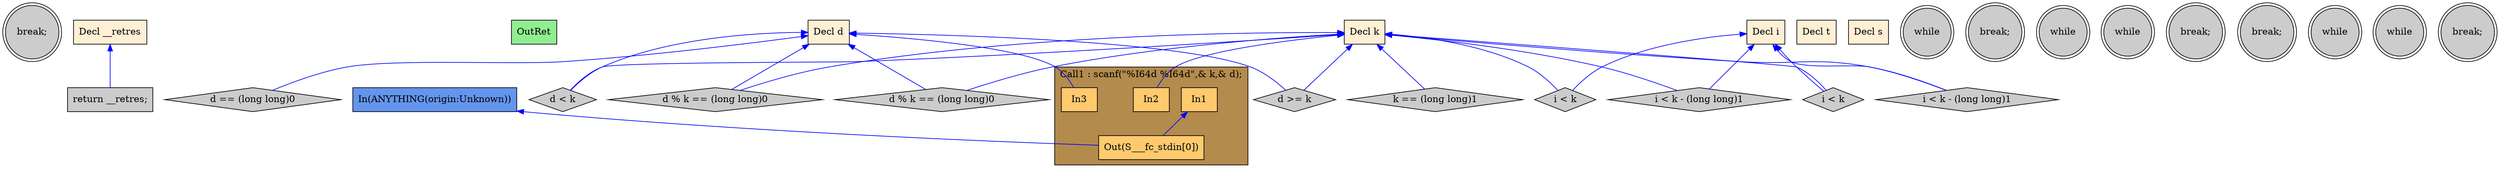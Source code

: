 digraph G {
  rankdir=TB;
  node [style="filled", ];
  32 [label="break;", fillcolor="#CCCCCC", shape=doublecircle, ];
  33 [label="return __retres;", fillcolor="#CCCCCC", shape=box, ];
  34 [label="OutRet", fillcolor="#90EE90", shape=box, ];
  2 [label="Decl k", fillcolor="#FFEFD5", shape=box, ];
  35 [label="In(ANYTHING(origin:Unknown))", fillcolor="#6495ED", shape=box, ];
  3 [label="Decl d", fillcolor="#FFEFD5", shape=box, ];
  4 [label="Decl t", fillcolor="#FFEFD5", shape=box, ];
  5 [label="Decl i", fillcolor="#FFEFD5", shape=box, ];
  6 [label="Decl s", fillcolor="#FFEFD5", shape=box, ];
  7 [label="Decl __retres", fillcolor="#FFEFD5", shape=box, ];
  9 [label="In1", fillcolor="#FFCA6E", shape=box, ];
  10 [label="In2", fillcolor="#FFCA6E", shape=box, ];
  11 [label="In3", fillcolor="#FFCA6E", shape=box, ];
  12 [label="Out(S___fc_stdin[0])", fillcolor="#FFCA6E", shape=box, ];
  13 [label="k == (long long)1", fillcolor="#CCCCCC", shape=diamond, ];
  14 [label="d == (long long)0", fillcolor="#CCCCCC", shape=diamond, ];
  15 [label="d >= k", fillcolor="#CCCCCC", shape=diamond, ];
  16 [label="d % k == (long long)0", fillcolor="#CCCCCC", shape=diamond, ];
  17 [label="while", fillcolor="#CCCCCC", shape=doublecircle, ];
  18 [label="d < k", fillcolor="#CCCCCC", shape=diamond, ];
  19 [label="break;", fillcolor="#CCCCCC", shape=doublecircle, ];
  20 [label="d % k == (long long)0", fillcolor="#CCCCCC", shape=diamond, ];
  21 [label="while", fillcolor="#CCCCCC", shape=doublecircle, ];
  22 [label="i < k", fillcolor="#CCCCCC", shape=diamond, ];
  23 [label="while", fillcolor="#CCCCCC", shape=doublecircle, ];
  24 [label="i < k - (long long)1", fillcolor="#CCCCCC", shape=diamond, ];
  25 [label="break;", fillcolor="#CCCCCC", shape=doublecircle, ];
  26 [label="break;", fillcolor="#CCCCCC", shape=doublecircle, ];
  27 [label="while", fillcolor="#CCCCCC", shape=doublecircle, ];
  28 [label="i < k", fillcolor="#CCCCCC", shape=diamond, ];
  29 [label="while", fillcolor="#CCCCCC", shape=doublecircle, ];
  30 [label="i < k - (long long)1", fillcolor="#CCCCCC", shape=diamond, ];
  31 [label="break;", fillcolor="#CCCCCC", shape=doublecircle, ];
  
  subgraph cluster_Call1 { label="Call1 : scanf(\"%I64d %I64d\",& k,& d);";
                           fillcolor="#B38B4D"; style="filled"; 12;11;10;9;
     };
  
  edge [dir=back, ];
  7 -> 33 [color="#0000FF", ];
  2 -> 10 [color="#0000FF", ];
  3 -> 11 [color="#0000FF", ];
  9 -> 12 [color="#0000FF", ];
  35 -> 12 [color="#0000FF", ];
  2 -> 13 [color="#0000FF", ];
  3 -> 14 [color="#0000FF", ];
  2 -> 15 [color="#0000FF", ];
  3 -> 15 [color="#0000FF", ];
  2 -> 16 [color="#0000FF", ];
  3 -> 16 [color="#0000FF", ];
  2 -> 18 [color="#0000FF", ];
  3 -> 18 [color="#0000FF", ];
  2 -> 20 [color="#0000FF", ];
  3 -> 20 [color="#0000FF", ];
  2 -> 22 [color="#0000FF", ];
  5 -> 22 [color="#0000FF", ];
  2 -> 24 [color="#0000FF", ];
  5 -> 24 [color="#0000FF", ];
  2 -> 28 [color="#0000FF", ];
  5 -> 28 [color="#0000FF", ];
  2 -> 30 [color="#0000FF", ];
  5 -> 30 [color="#0000FF", ];
  
  }